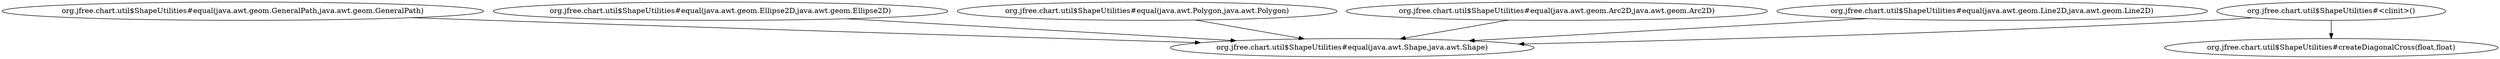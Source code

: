 digraph G {
  "org.jfree.chart.util$ShapeUtilities#equal(java.awt.geom.GeneralPath,java.awt.geom.GeneralPath)" -> "org.jfree.chart.util$ShapeUtilities#equal(java.awt.Shape,java.awt.Shape)";
  "org.jfree.chart.util$ShapeUtilities#equal(java.awt.geom.Ellipse2D,java.awt.geom.Ellipse2D)" -> "org.jfree.chart.util$ShapeUtilities#equal(java.awt.Shape,java.awt.Shape)";
  "org.jfree.chart.util$ShapeUtilities#equal(java.awt.Polygon,java.awt.Polygon)" -> "org.jfree.chart.util$ShapeUtilities#equal(java.awt.Shape,java.awt.Shape)";
  "org.jfree.chart.util$ShapeUtilities#<clinit>()" -> "org.jfree.chart.util$ShapeUtilities#equal(java.awt.Shape,java.awt.Shape)";
  "org.jfree.chart.util$ShapeUtilities#<clinit>()" -> "org.jfree.chart.util$ShapeUtilities#createDiagonalCross(float,float)";
  "org.jfree.chart.util$ShapeUtilities#equal(java.awt.geom.Arc2D,java.awt.geom.Arc2D)" -> "org.jfree.chart.util$ShapeUtilities#equal(java.awt.Shape,java.awt.Shape)";
  "org.jfree.chart.util$ShapeUtilities#equal(java.awt.geom.Line2D,java.awt.geom.Line2D)" -> "org.jfree.chart.util$ShapeUtilities#equal(java.awt.Shape,java.awt.Shape)";
}
